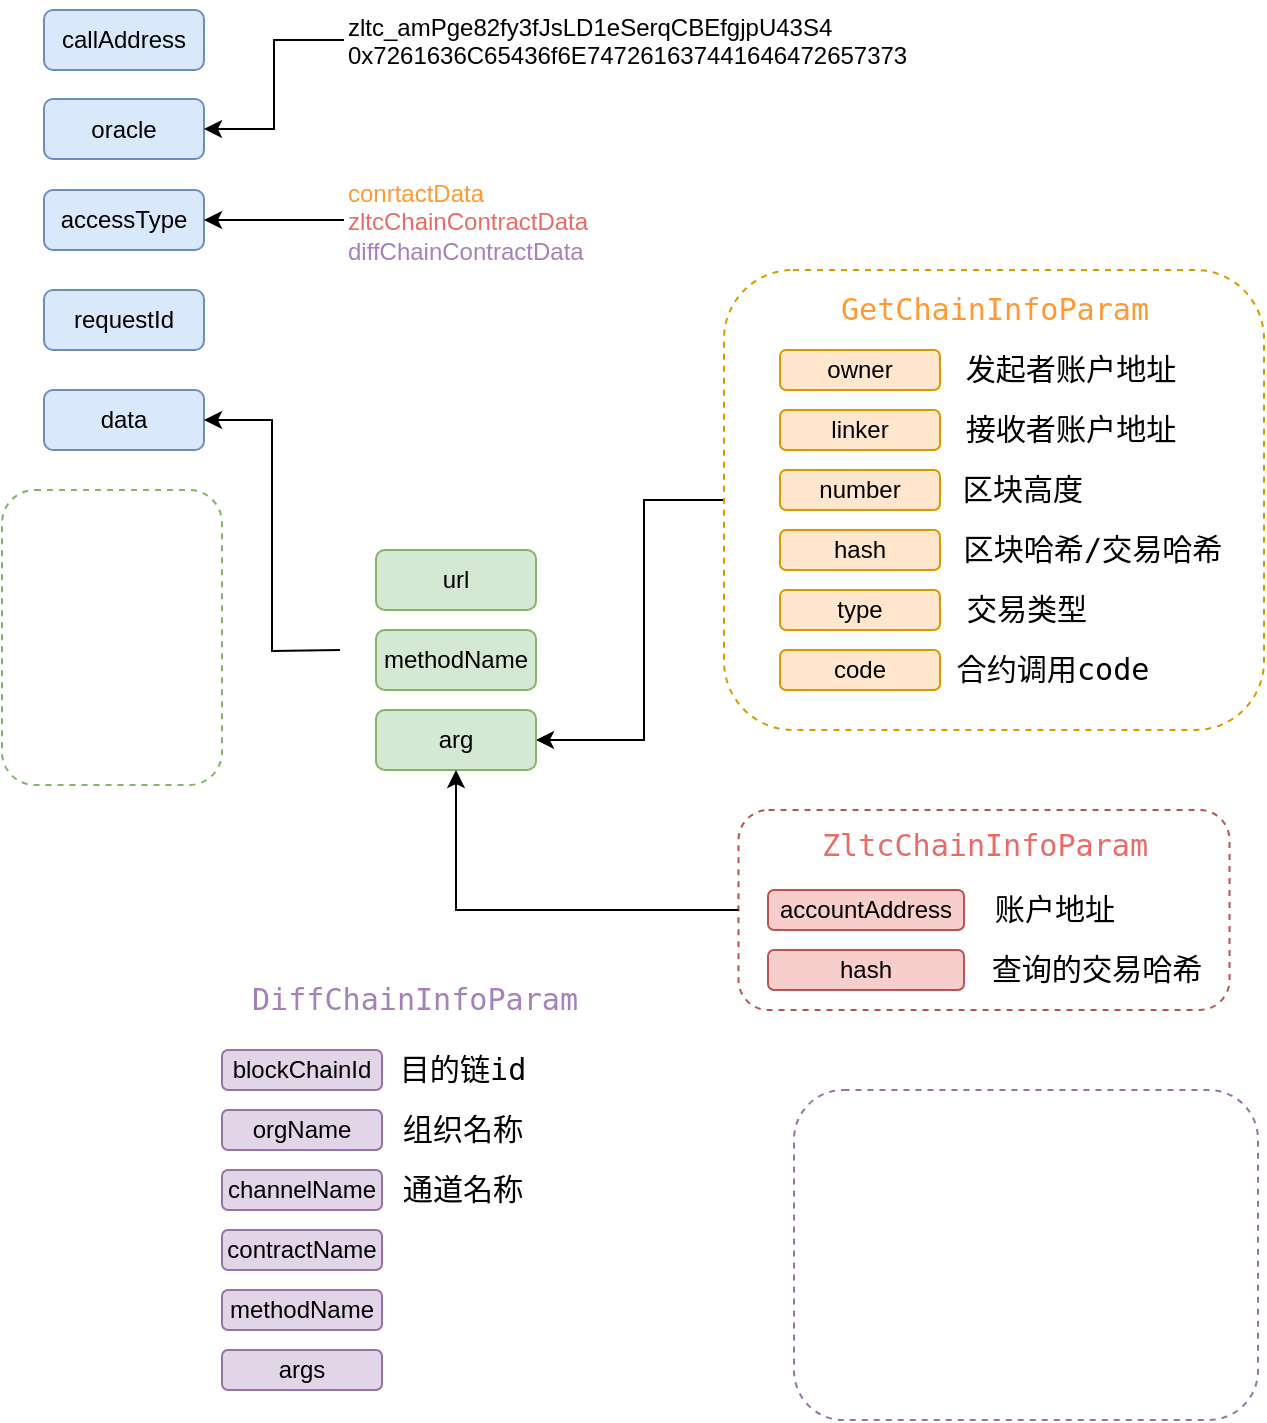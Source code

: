 <mxfile version="20.6.0" type="github">
  <diagram id="C5RBs43oDa-KdzZeNtuy" name="Page-1">
    <mxGraphModel dx="1185" dy="628" grid="1" gridSize="10" guides="1" tooltips="1" connect="1" arrows="1" fold="1" page="1" pageScale="1" pageWidth="827" pageHeight="1169" math="0" shadow="0">
      <root>
        <mxCell id="WIyWlLk6GJQsqaUBKTNV-0" />
        <mxCell id="WIyWlLk6GJQsqaUBKTNV-1" parent="WIyWlLk6GJQsqaUBKTNV-0" />
        <mxCell id="51BSOs0XTWdcMv7clfH0-10" value="&lt;span style=&quot;text-align: left;&quot;&gt;callAddress&lt;/span&gt;" style="rounded=1;whiteSpace=wrap;html=1;labelBackgroundColor=none;fillColor=#dae8fc;strokeColor=#6c8ebf;movable=1;resizable=1;rotatable=1;deletable=1;editable=1;connectable=1;" parent="WIyWlLk6GJQsqaUBKTNV-1" vertex="1">
          <mxGeometry x="120" y="170" width="80" height="30" as="geometry" />
        </mxCell>
        <mxCell id="51BSOs0XTWdcMv7clfH0-11" value="&lt;span style=&quot;text-align: left;&quot;&gt;oracle&lt;/span&gt;" style="rounded=1;whiteSpace=wrap;html=1;labelBackgroundColor=none;fillColor=#dae8fc;strokeColor=#6c8ebf;movable=1;resizable=1;rotatable=1;deletable=1;editable=1;connectable=1;" parent="WIyWlLk6GJQsqaUBKTNV-1" vertex="1">
          <mxGeometry x="120" y="214.5" width="80" height="30" as="geometry" />
        </mxCell>
        <mxCell id="51BSOs0XTWdcMv7clfH0-12" value="&lt;span style=&quot;text-align: left;&quot;&gt;accessType&lt;/span&gt;" style="rounded=1;whiteSpace=wrap;html=1;labelBackgroundColor=none;fillColor=#dae8fc;strokeColor=#6c8ebf;movable=1;resizable=1;rotatable=1;deletable=1;editable=1;connectable=1;" parent="WIyWlLk6GJQsqaUBKTNV-1" vertex="1">
          <mxGeometry x="120" y="260" width="80" height="30" as="geometry" />
        </mxCell>
        <mxCell id="51BSOs0XTWdcMv7clfH0-13" value="&lt;span style=&quot;text-align: left;&quot;&gt;requestId&lt;/span&gt;" style="rounded=1;whiteSpace=wrap;html=1;labelBackgroundColor=none;fillColor=#dae8fc;strokeColor=#6c8ebf;movable=1;resizable=1;rotatable=1;deletable=1;editable=1;connectable=1;" parent="WIyWlLk6GJQsqaUBKTNV-1" vertex="1">
          <mxGeometry x="120" y="310" width="80" height="30" as="geometry" />
        </mxCell>
        <mxCell id="51BSOs0XTWdcMv7clfH0-14" value="&lt;span style=&quot;text-align: left;&quot;&gt;data&lt;/span&gt;" style="rounded=1;whiteSpace=wrap;html=1;labelBackgroundColor=none;fillColor=#dae8fc;strokeColor=#6c8ebf;movable=1;resizable=1;rotatable=1;deletable=1;editable=1;connectable=1;" parent="WIyWlLk6GJQsqaUBKTNV-1" vertex="1">
          <mxGeometry x="120" y="360" width="80" height="30" as="geometry" />
        </mxCell>
        <mxCell id="51BSOs0XTWdcMv7clfH0-21" style="edgeStyle=orthogonalEdgeStyle;rounded=0;orthogonalLoop=1;jettySize=auto;html=1;exitX=0;exitY=0.5;exitDx=0;exitDy=0;entryX=1;entryY=0.5;entryDx=0;entryDy=0;fontColor=default;movable=1;resizable=1;rotatable=1;deletable=1;editable=1;connectable=1;" parent="WIyWlLk6GJQsqaUBKTNV-1" source="51BSOs0XTWdcMv7clfH0-19" target="51BSOs0XTWdcMv7clfH0-11" edge="1">
          <mxGeometry relative="1" as="geometry" />
        </mxCell>
        <mxCell id="51BSOs0XTWdcMv7clfH0-19" value="zltc_amPge82fy3fJsLD1eSerqCBEfgjpU43S4&lt;br&gt;0x7261636C65436f6E747261637441646472657373" style="text;whiteSpace=wrap;html=1;fontColor=default;movable=1;resizable=1;rotatable=1;deletable=1;editable=1;connectable=1;" parent="WIyWlLk6GJQsqaUBKTNV-1" vertex="1">
          <mxGeometry x="270" y="165" width="280" height="40" as="geometry" />
        </mxCell>
        <mxCell id="51BSOs0XTWdcMv7clfH0-29" style="edgeStyle=orthogonalEdgeStyle;rounded=0;orthogonalLoop=1;jettySize=auto;html=1;entryX=1;entryY=0.5;entryDx=0;entryDy=0;fontColor=default;movable=1;resizable=1;rotatable=1;deletable=1;editable=1;connectable=1;" parent="WIyWlLk6GJQsqaUBKTNV-1" target="51BSOs0XTWdcMv7clfH0-14" edge="1">
          <mxGeometry relative="1" as="geometry">
            <mxPoint x="268" y="490" as="sourcePoint" />
          </mxGeometry>
        </mxCell>
        <mxCell id="51BSOs0XTWdcMv7clfH0-53" style="edgeStyle=orthogonalEdgeStyle;rounded=0;orthogonalLoop=1;jettySize=auto;html=1;exitX=0;exitY=0.5;exitDx=0;exitDy=0;fontColor=#000000;entryX=1;entryY=0.5;entryDx=0;entryDy=0;movable=1;resizable=1;rotatable=1;deletable=1;editable=1;connectable=1;" parent="WIyWlLk6GJQsqaUBKTNV-1" source="51BSOs0XTWdcMv7clfH0-34" target="51BSOs0XTWdcMv7clfH0-25" edge="1">
          <mxGeometry relative="1" as="geometry">
            <mxPoint x="384" y="540" as="targetPoint" />
            <Array as="points">
              <mxPoint x="420" y="415" />
              <mxPoint x="420" y="535" />
            </Array>
          </mxGeometry>
        </mxCell>
        <mxCell id="51BSOs0XTWdcMv7clfH0-22" value="&lt;span style=&quot;text-align: left;&quot;&gt;url&lt;/span&gt;" style="rounded=1;whiteSpace=wrap;html=1;labelBackgroundColor=none;fillColor=#d5e8d4;strokeColor=#82b366;movable=1;resizable=1;rotatable=1;deletable=1;editable=1;connectable=1;" parent="WIyWlLk6GJQsqaUBKTNV-1" vertex="1">
          <mxGeometry x="286" y="440" width="80" height="30" as="geometry" />
        </mxCell>
        <mxCell id="51BSOs0XTWdcMv7clfH0-24" value="&lt;span style=&quot;text-align: left;&quot;&gt;methodName&lt;/span&gt;" style="rounded=1;whiteSpace=wrap;html=1;labelBackgroundColor=none;fillColor=#d5e8d4;strokeColor=#82b366;movable=1;resizable=1;rotatable=1;deletable=1;editable=1;connectable=1;" parent="WIyWlLk6GJQsqaUBKTNV-1" vertex="1">
          <mxGeometry x="286" y="480" width="80" height="30" as="geometry" />
        </mxCell>
        <mxCell id="51BSOs0XTWdcMv7clfH0-25" value="&lt;span style=&quot;text-align: left;&quot;&gt;arg&lt;/span&gt;" style="rounded=1;whiteSpace=wrap;html=1;labelBackgroundColor=none;fillColor=#d5e8d4;strokeColor=#82b366;movable=1;resizable=1;rotatable=1;deletable=1;editable=1;connectable=1;" parent="WIyWlLk6GJQsqaUBKTNV-1" vertex="1">
          <mxGeometry x="286" y="520" width="80" height="30" as="geometry" />
        </mxCell>
        <mxCell id="51BSOs0XTWdcMv7clfH0-76" style="edgeStyle=orthogonalEdgeStyle;rounded=0;orthogonalLoop=1;jettySize=auto;html=1;entryX=1;entryY=0.5;entryDx=0;entryDy=0;fontColor=#A680B8;movable=1;resizable=1;rotatable=1;deletable=1;editable=1;connectable=1;" parent="WIyWlLk6GJQsqaUBKTNV-1" source="51BSOs0XTWdcMv7clfH0-75" target="51BSOs0XTWdcMv7clfH0-12" edge="1">
          <mxGeometry relative="1" as="geometry" />
        </mxCell>
        <mxCell id="51BSOs0XTWdcMv7clfH0-75" value="&lt;font color=&quot;#ff9933&quot;&gt;conrtactData&lt;br&gt;&lt;/font&gt;&lt;font color=&quot;#ea6b66&quot;&gt;zltcChainContractData&lt;br&gt;&lt;/font&gt;&lt;font color=&quot;#a680b8&quot;&gt;diffChainContractData&lt;/font&gt;" style="text;whiteSpace=wrap;html=1;fontColor=default;movable=1;resizable=1;rotatable=1;deletable=1;editable=1;connectable=1;" parent="WIyWlLk6GJQsqaUBKTNV-1" vertex="1">
          <mxGeometry x="270" y="247.5" width="230" height="55" as="geometry" />
        </mxCell>
        <mxCell id="51BSOs0XTWdcMv7clfH0-77" value="" style="rounded=1;whiteSpace=wrap;html=1;dashed=1;labelBackgroundColor=none;strokeColor=#82b366;fillColor=none;movable=1;resizable=1;rotatable=1;deletable=1;editable=1;connectable=1;" parent="WIyWlLk6GJQsqaUBKTNV-1" vertex="1">
          <mxGeometry x="99" y="410" width="110" height="147.5" as="geometry" />
        </mxCell>
        <mxCell id="51BSOs0XTWdcMv7clfH0-59" value="&lt;span style=&quot;text-align: left;&quot;&gt;blockChainId&lt;/span&gt;" style="rounded=1;whiteSpace=wrap;html=1;labelBackgroundColor=none;fillColor=#e1d5e7;strokeColor=#9673a6;container=0;movable=1;resizable=1;rotatable=1;deletable=1;editable=1;connectable=1;" parent="WIyWlLk6GJQsqaUBKTNV-1" vertex="1">
          <mxGeometry x="209" y="690" width="80" height="20" as="geometry" />
        </mxCell>
        <mxCell id="51BSOs0XTWdcMv7clfH0-60" value="&lt;span style=&quot;text-align: left;&quot;&gt;channelName&lt;/span&gt;" style="rounded=1;whiteSpace=wrap;html=1;labelBackgroundColor=none;fillColor=#e1d5e7;strokeColor=#9673a6;container=0;movable=1;resizable=1;rotatable=1;deletable=1;editable=1;connectable=1;" parent="WIyWlLk6GJQsqaUBKTNV-1" vertex="1">
          <mxGeometry x="209" y="750" width="80" height="20" as="geometry" />
        </mxCell>
        <mxCell id="51BSOs0XTWdcMv7clfH0-61" value="" style="rounded=1;whiteSpace=wrap;html=1;labelBackgroundColor=none;dashed=1;strokeColor=#9673a6;fillColor=none;movable=1;resizable=1;rotatable=1;deletable=1;editable=1;connectable=1;container=0;" parent="WIyWlLk6GJQsqaUBKTNV-1" vertex="1">
          <mxGeometry x="495" y="710" width="232" height="165" as="geometry" />
        </mxCell>
        <mxCell id="51BSOs0XTWdcMv7clfH0-62" value="&lt;pre style=&quot;font-family: Consolas, monospace; font-size: 11.3pt;&quot;&gt;&lt;font color=&quot;#a680b8&quot;&gt;DiffChainInfoParam&lt;/font&gt;&lt;/pre&gt;" style="text;html=1;align=center;verticalAlign=middle;resizable=1;points=[];autosize=1;strokeColor=none;fillColor=none;dashed=1;labelBackgroundColor=none;container=0;movable=1;rotatable=1;deletable=1;editable=1;connectable=1;" parent="WIyWlLk6GJQsqaUBKTNV-1" vertex="1">
          <mxGeometry x="220" y="650" width="170" height="30" as="geometry" />
        </mxCell>
        <mxCell id="51BSOs0XTWdcMv7clfH0-63" value="&lt;div style=&quot;text-align: left;&quot;&gt;contractName&lt;/div&gt;" style="rounded=1;whiteSpace=wrap;html=1;labelBackgroundColor=none;fillColor=#e1d5e7;strokeColor=#9673a6;container=0;movable=1;resizable=1;rotatable=1;deletable=1;editable=1;connectable=1;" parent="WIyWlLk6GJQsqaUBKTNV-1" vertex="1">
          <mxGeometry x="209" y="780" width="80" height="20" as="geometry" />
        </mxCell>
        <mxCell id="51BSOs0XTWdcMv7clfH0-64" value="&lt;div style=&quot;text-align: left;&quot;&gt;methodName&lt;/div&gt;" style="rounded=1;whiteSpace=wrap;html=1;labelBackgroundColor=none;fillColor=#e1d5e7;strokeColor=#9673a6;container=0;movable=1;resizable=1;rotatable=1;deletable=1;editable=1;connectable=1;" parent="WIyWlLk6GJQsqaUBKTNV-1" vertex="1">
          <mxGeometry x="209" y="810" width="80" height="20" as="geometry" />
        </mxCell>
        <mxCell id="51BSOs0XTWdcMv7clfH0-65" value="&lt;div style=&quot;text-align: left;&quot;&gt;orgName&lt;/div&gt;" style="rounded=1;whiteSpace=wrap;html=1;labelBackgroundColor=none;fillColor=#e1d5e7;strokeColor=#9673a6;container=0;movable=1;resizable=1;rotatable=1;deletable=1;editable=1;connectable=1;" parent="WIyWlLk6GJQsqaUBKTNV-1" vertex="1">
          <mxGeometry x="209" y="720" width="80" height="20" as="geometry" />
        </mxCell>
        <mxCell id="51BSOs0XTWdcMv7clfH0-66" value="&lt;div style=&quot;text-align: left;&quot;&gt;args&lt;/div&gt;" style="rounded=1;whiteSpace=wrap;html=1;labelBackgroundColor=none;fillColor=#e1d5e7;strokeColor=#9673a6;container=0;movable=1;resizable=1;rotatable=1;deletable=1;editable=1;connectable=1;" parent="WIyWlLk6GJQsqaUBKTNV-1" vertex="1">
          <mxGeometry x="209" y="840" width="80" height="20" as="geometry" />
        </mxCell>
        <mxCell id="51BSOs0XTWdcMv7clfH0-34" value="" style="rounded=1;whiteSpace=wrap;html=1;labelBackgroundColor=none;dashed=1;strokeColor=#d79b00;fillColor=none;movable=1;resizable=1;rotatable=1;deletable=1;editable=1;connectable=1;" parent="WIyWlLk6GJQsqaUBKTNV-1" vertex="1">
          <mxGeometry x="460" y="300" width="270" height="230" as="geometry" />
        </mxCell>
        <mxCell id="51BSOs0XTWdcMv7clfH0-35" value="&lt;pre style=&quot;background-color:#2b2b2b;color:#a9b7c6;font-family:&#39;Consolas&#39;,monospace;font-size:11.3pt;&quot;&gt;&lt;br&gt;&lt;/pre&gt;" style="text;whiteSpace=wrap;html=1;fontColor=default;movable=1;resizable=1;rotatable=1;deletable=1;editable=1;connectable=1;" parent="WIyWlLk6GJQsqaUBKTNV-1" vertex="1">
          <mxGeometry x="448" y="340" width="112" height="50" as="geometry" />
        </mxCell>
        <mxCell id="51BSOs0XTWdcMv7clfH0-31" value="&lt;span style=&quot;text-align: left;&quot;&gt;owner&lt;/span&gt;" style="rounded=1;whiteSpace=wrap;html=1;labelBackgroundColor=none;fillColor=#ffe6cc;strokeColor=#d79b00;movable=1;resizable=1;rotatable=1;deletable=1;editable=1;connectable=1;" parent="WIyWlLk6GJQsqaUBKTNV-1" vertex="1">
          <mxGeometry x="488" y="340" width="80" height="20" as="geometry" />
        </mxCell>
        <mxCell id="51BSOs0XTWdcMv7clfH0-33" value="&lt;span style=&quot;text-align: left;&quot;&gt;number&lt;/span&gt;" style="rounded=1;whiteSpace=wrap;html=1;labelBackgroundColor=none;fillColor=#ffe6cc;strokeColor=#d79b00;movable=1;resizable=1;rotatable=1;deletable=1;editable=1;connectable=1;" parent="WIyWlLk6GJQsqaUBKTNV-1" vertex="1">
          <mxGeometry x="488" y="400" width="80" height="20" as="geometry" />
        </mxCell>
        <mxCell id="51BSOs0XTWdcMv7clfH0-37" value="&lt;pre style=&quot;font-family: Consolas, monospace; font-size: 11.3pt;&quot;&gt;&lt;font color=&quot;#ff9933&quot;&gt;GetChainInfoParam&lt;/font&gt;&lt;/pre&gt;" style="text;html=1;align=center;verticalAlign=middle;resizable=1;points=[];autosize=1;strokeColor=none;fillColor=none;dashed=1;labelBackgroundColor=none;movable=1;rotatable=1;deletable=1;editable=1;connectable=1;" parent="WIyWlLk6GJQsqaUBKTNV-1" vertex="1">
          <mxGeometry x="515" y="305" width="160" height="30" as="geometry" />
        </mxCell>
        <mxCell id="51BSOs0XTWdcMv7clfH0-39" value="&lt;div style=&quot;text-align: left;&quot;&gt;hash&lt;/div&gt;" style="rounded=1;whiteSpace=wrap;html=1;labelBackgroundColor=none;fillColor=#ffe6cc;strokeColor=#d79b00;movable=1;resizable=1;rotatable=1;deletable=1;editable=1;connectable=1;" parent="WIyWlLk6GJQsqaUBKTNV-1" vertex="1">
          <mxGeometry x="488" y="430" width="80" height="20" as="geometry" />
        </mxCell>
        <mxCell id="51BSOs0XTWdcMv7clfH0-40" value="&lt;div style=&quot;text-align: left;&quot;&gt;type&lt;/div&gt;" style="rounded=1;whiteSpace=wrap;html=1;labelBackgroundColor=none;fillColor=#ffe6cc;strokeColor=#d79b00;movable=1;resizable=1;rotatable=1;deletable=1;editable=1;connectable=1;" parent="WIyWlLk6GJQsqaUBKTNV-1" vertex="1">
          <mxGeometry x="488" y="460" width="80" height="20" as="geometry" />
        </mxCell>
        <mxCell id="51BSOs0XTWdcMv7clfH0-41" value="&lt;div style=&quot;text-align: left;&quot;&gt;linker&lt;/div&gt;" style="rounded=1;whiteSpace=wrap;html=1;labelBackgroundColor=none;fillColor=#ffe6cc;strokeColor=#d79b00;movable=1;resizable=1;rotatable=1;deletable=1;editable=1;connectable=1;" parent="WIyWlLk6GJQsqaUBKTNV-1" vertex="1">
          <mxGeometry x="488" y="370" width="80" height="20" as="geometry" />
        </mxCell>
        <mxCell id="51BSOs0XTWdcMv7clfH0-42" value="&lt;div style=&quot;text-align: left;&quot;&gt;code&lt;/div&gt;" style="rounded=1;whiteSpace=wrap;html=1;labelBackgroundColor=none;fillColor=#ffe6cc;strokeColor=#d79b00;movable=1;resizable=1;rotatable=1;deletable=1;editable=1;connectable=1;" parent="WIyWlLk6GJQsqaUBKTNV-1" vertex="1">
          <mxGeometry x="488" y="490" width="80" height="20" as="geometry" />
        </mxCell>
        <mxCell id="JchH3dlNpe_ZmkbuLp-2-3" value="&lt;pre style=&quot;font-family: Consolas, monospace; font-size: 11.3pt;&quot;&gt;发起者账户地址&lt;/pre&gt;" style="text;html=1;align=center;verticalAlign=middle;resizable=1;points=[];autosize=1;strokeColor=none;fillColor=none;dashed=1;labelBackgroundColor=none;movable=1;rotatable=1;deletable=1;editable=1;connectable=1;" vertex="1" parent="WIyWlLk6GJQsqaUBKTNV-1">
          <mxGeometry x="568" y="335" width="130" height="30" as="geometry" />
        </mxCell>
        <mxCell id="JchH3dlNpe_ZmkbuLp-2-4" value="&lt;pre style=&quot;font-family: Consolas, monospace; font-size: 11.3pt;&quot;&gt;接收者账户地址&lt;/pre&gt;" style="text;html=1;align=center;verticalAlign=middle;resizable=1;points=[];autosize=1;strokeColor=none;fillColor=none;dashed=1;labelBackgroundColor=none;movable=1;rotatable=1;deletable=1;editable=1;connectable=1;" vertex="1" parent="WIyWlLk6GJQsqaUBKTNV-1">
          <mxGeometry x="568" y="365" width="130" height="30" as="geometry" />
        </mxCell>
        <mxCell id="JchH3dlNpe_ZmkbuLp-2-5" value="&lt;pre style=&quot;font-family: Consolas, monospace; font-size: 11.3pt;&quot;&gt;区块高度&lt;/pre&gt;" style="text;html=1;align=center;verticalAlign=middle;resizable=1;points=[];autosize=1;strokeColor=none;fillColor=none;dashed=1;labelBackgroundColor=none;movable=1;rotatable=1;deletable=1;editable=1;connectable=1;" vertex="1" parent="WIyWlLk6GJQsqaUBKTNV-1">
          <mxGeometry x="568" y="395" width="82" height="30" as="geometry" />
        </mxCell>
        <mxCell id="JchH3dlNpe_ZmkbuLp-2-6" value="&lt;pre style=&quot;font-family: Consolas, monospace; font-size: 11.3pt;&quot;&gt;区块哈希/交易哈希&lt;/pre&gt;" style="text;html=1;align=center;verticalAlign=middle;resizable=1;points=[];autosize=1;strokeColor=none;fillColor=none;dashed=1;labelBackgroundColor=none;movable=1;rotatable=1;deletable=1;editable=1;connectable=1;" vertex="1" parent="WIyWlLk6GJQsqaUBKTNV-1">
          <mxGeometry x="568" y="420" width="152" height="40" as="geometry" />
        </mxCell>
        <mxCell id="JchH3dlNpe_ZmkbuLp-2-7" value="&lt;pre style=&quot;font-family: Consolas, monospace; font-size: 11.3pt;&quot;&gt;交易类型&lt;/pre&gt;" style="text;html=1;align=center;verticalAlign=middle;resizable=1;points=[];autosize=1;strokeColor=none;fillColor=none;dashed=1;labelBackgroundColor=none;movable=1;rotatable=1;deletable=1;editable=1;connectable=1;" vertex="1" parent="WIyWlLk6GJQsqaUBKTNV-1">
          <mxGeometry x="568" y="455" width="86" height="30" as="geometry" />
        </mxCell>
        <mxCell id="JchH3dlNpe_ZmkbuLp-2-8" value="&lt;pre style=&quot;font-family: Consolas, monospace; font-size: 11.3pt;&quot;&gt;合约调用code&lt;/pre&gt;" style="text;html=1;align=center;verticalAlign=middle;resizable=1;points=[];autosize=1;strokeColor=none;fillColor=none;dashed=1;labelBackgroundColor=none;movable=1;rotatable=1;deletable=1;editable=1;connectable=1;" vertex="1" parent="WIyWlLk6GJQsqaUBKTNV-1">
          <mxGeometry x="568" y="485" width="112" height="30" as="geometry" />
        </mxCell>
        <mxCell id="JchH3dlNpe_ZmkbuLp-2-11" value="" style="group" vertex="1" connectable="0" parent="WIyWlLk6GJQsqaUBKTNV-1">
          <mxGeometry x="467.25" y="570" width="245.5" height="100" as="geometry" />
        </mxCell>
        <mxCell id="51BSOs0XTWdcMv7clfH0-45" value="&lt;span style=&quot;text-align: left;&quot;&gt;accountAddress&lt;/span&gt;" style="rounded=1;whiteSpace=wrap;html=1;labelBackgroundColor=none;fillColor=#f8cecc;strokeColor=#b85450;container=0;movable=1;resizable=1;rotatable=1;deletable=1;editable=1;connectable=1;" parent="JchH3dlNpe_ZmkbuLp-2-11" vertex="1">
          <mxGeometry x="14.75" y="40" width="98" height="20" as="geometry" />
        </mxCell>
        <mxCell id="51BSOs0XTWdcMv7clfH0-48" value="&lt;pre style=&quot;font-family: Consolas, monospace; font-size: 11.3pt;&quot;&gt;&lt;pre style=&quot;font-family: Consolas, monospace; font-size: 11.3pt;&quot;&gt;&lt;font style=&quot;&quot; color=&quot;#ea6b66&quot;&gt;ZltcChainInfoParam&lt;/font&gt;&lt;/pre&gt;&lt;/pre&gt;" style="text;html=1;align=center;verticalAlign=middle;resizable=1;points=[];autosize=1;strokeColor=none;fillColor=none;dashed=1;labelBackgroundColor=none;container=0;movable=1;rotatable=1;deletable=1;editable=1;connectable=1;" parent="JchH3dlNpe_ZmkbuLp-2-11" vertex="1">
          <mxGeometry x="37.75" y="0.25" width="170" height="35" as="geometry" />
        </mxCell>
        <mxCell id="51BSOs0XTWdcMv7clfH0-51" value="&lt;div style=&quot;text-align: left;&quot;&gt;hash&lt;/div&gt;" style="rounded=1;whiteSpace=wrap;html=1;labelBackgroundColor=none;fillColor=#f8cecc;strokeColor=#b85450;container=0;movable=1;resizable=1;rotatable=1;deletable=1;editable=1;connectable=1;" parent="JchH3dlNpe_ZmkbuLp-2-11" vertex="1">
          <mxGeometry x="14.75" y="70" width="98" height="20" as="geometry" />
        </mxCell>
        <mxCell id="51BSOs0XTWdcMv7clfH0-69" value="" style="rounded=1;whiteSpace=wrap;html=1;dashed=1;labelBackgroundColor=none;strokeColor=#b85450;fillColor=none;movable=1;resizable=1;rotatable=1;deletable=1;editable=1;connectable=1;container=0;" parent="JchH3dlNpe_ZmkbuLp-2-11" vertex="1">
          <mxGeometry width="245.5" height="100" as="geometry" />
        </mxCell>
        <mxCell id="JchH3dlNpe_ZmkbuLp-2-9" value="&lt;pre style=&quot;font-family: Consolas, monospace; font-size: 11.3pt;&quot;&gt;&lt;pre style=&quot;font-family: Consolas, monospace; font-size: 11.3pt;&quot;&gt;账户地址&lt;/pre&gt;&lt;/pre&gt;" style="text;html=1;align=center;verticalAlign=middle;resizable=1;points=[];autosize=1;strokeColor=none;fillColor=none;dashed=1;labelBackgroundColor=none;container=0;movable=1;rotatable=1;deletable=1;editable=1;connectable=1;" vertex="1" parent="JchH3dlNpe_ZmkbuLp-2-11">
          <mxGeometry x="112.75" y="35.25" width="90" height="29.5" as="geometry" />
        </mxCell>
        <mxCell id="JchH3dlNpe_ZmkbuLp-2-10" value="&lt;pre style=&quot;font-family: Consolas, monospace; font-size: 11.3pt;&quot;&gt;&lt;pre style=&quot;font-family: Consolas, monospace; font-size: 11.3pt;&quot;&gt;查询的交易哈希&lt;/pre&gt;&lt;/pre&gt;" style="text;html=1;align=center;verticalAlign=middle;resizable=1;points=[];autosize=1;strokeColor=none;fillColor=none;dashed=1;labelBackgroundColor=none;container=0;movable=1;rotatable=1;deletable=1;editable=1;connectable=1;" vertex="1" parent="JchH3dlNpe_ZmkbuLp-2-11">
          <mxGeometry x="113.75" y="65" width="130" height="30" as="geometry" />
        </mxCell>
        <mxCell id="JchH3dlNpe_ZmkbuLp-2-12" style="edgeStyle=orthogonalEdgeStyle;rounded=0;orthogonalLoop=1;jettySize=auto;html=1;entryX=0.5;entryY=1;entryDx=0;entryDy=0;fontColor=#000000;" edge="1" parent="WIyWlLk6GJQsqaUBKTNV-1" source="51BSOs0XTWdcMv7clfH0-69" target="51BSOs0XTWdcMv7clfH0-25">
          <mxGeometry relative="1" as="geometry" />
        </mxCell>
        <mxCell id="JchH3dlNpe_ZmkbuLp-2-13" value="&lt;pre style=&quot;font-family: Consolas, monospace; font-size: 11.3pt;&quot;&gt;目的链id&lt;/pre&gt;" style="text;html=1;align=center;verticalAlign=middle;resizable=1;points=[];autosize=1;strokeColor=none;fillColor=none;dashed=1;labelBackgroundColor=none;container=0;movable=1;rotatable=1;deletable=1;editable=1;connectable=1;" vertex="1" parent="WIyWlLk6GJQsqaUBKTNV-1">
          <mxGeometry x="289" y="685" width="80" height="30" as="geometry" />
        </mxCell>
        <mxCell id="JchH3dlNpe_ZmkbuLp-2-14" value="&lt;pre style=&quot;font-family: Consolas, monospace; font-size: 11.3pt;&quot;&gt;组织名称&lt;/pre&gt;" style="text;html=1;align=center;verticalAlign=middle;resizable=1;points=[];autosize=1;strokeColor=none;fillColor=none;dashed=1;labelBackgroundColor=none;container=0;movable=1;rotatable=1;deletable=1;editable=1;connectable=1;" vertex="1" parent="WIyWlLk6GJQsqaUBKTNV-1">
          <mxGeometry x="289" y="700" width="80" height="60" as="geometry" />
        </mxCell>
        <mxCell id="JchH3dlNpe_ZmkbuLp-2-15" value="&lt;pre style=&quot;font-family: Consolas, monospace; font-size: 11.3pt;&quot;&gt;通道名称&lt;/pre&gt;" style="text;html=1;align=center;verticalAlign=middle;resizable=1;points=[];autosize=1;strokeColor=none;fillColor=none;dashed=1;labelBackgroundColor=none;container=0;movable=1;rotatable=1;deletable=1;editable=1;connectable=1;" vertex="1" parent="WIyWlLk6GJQsqaUBKTNV-1">
          <mxGeometry x="289" y="745" width="80" height="30" as="geometry" />
        </mxCell>
      </root>
    </mxGraphModel>
  </diagram>
</mxfile>

